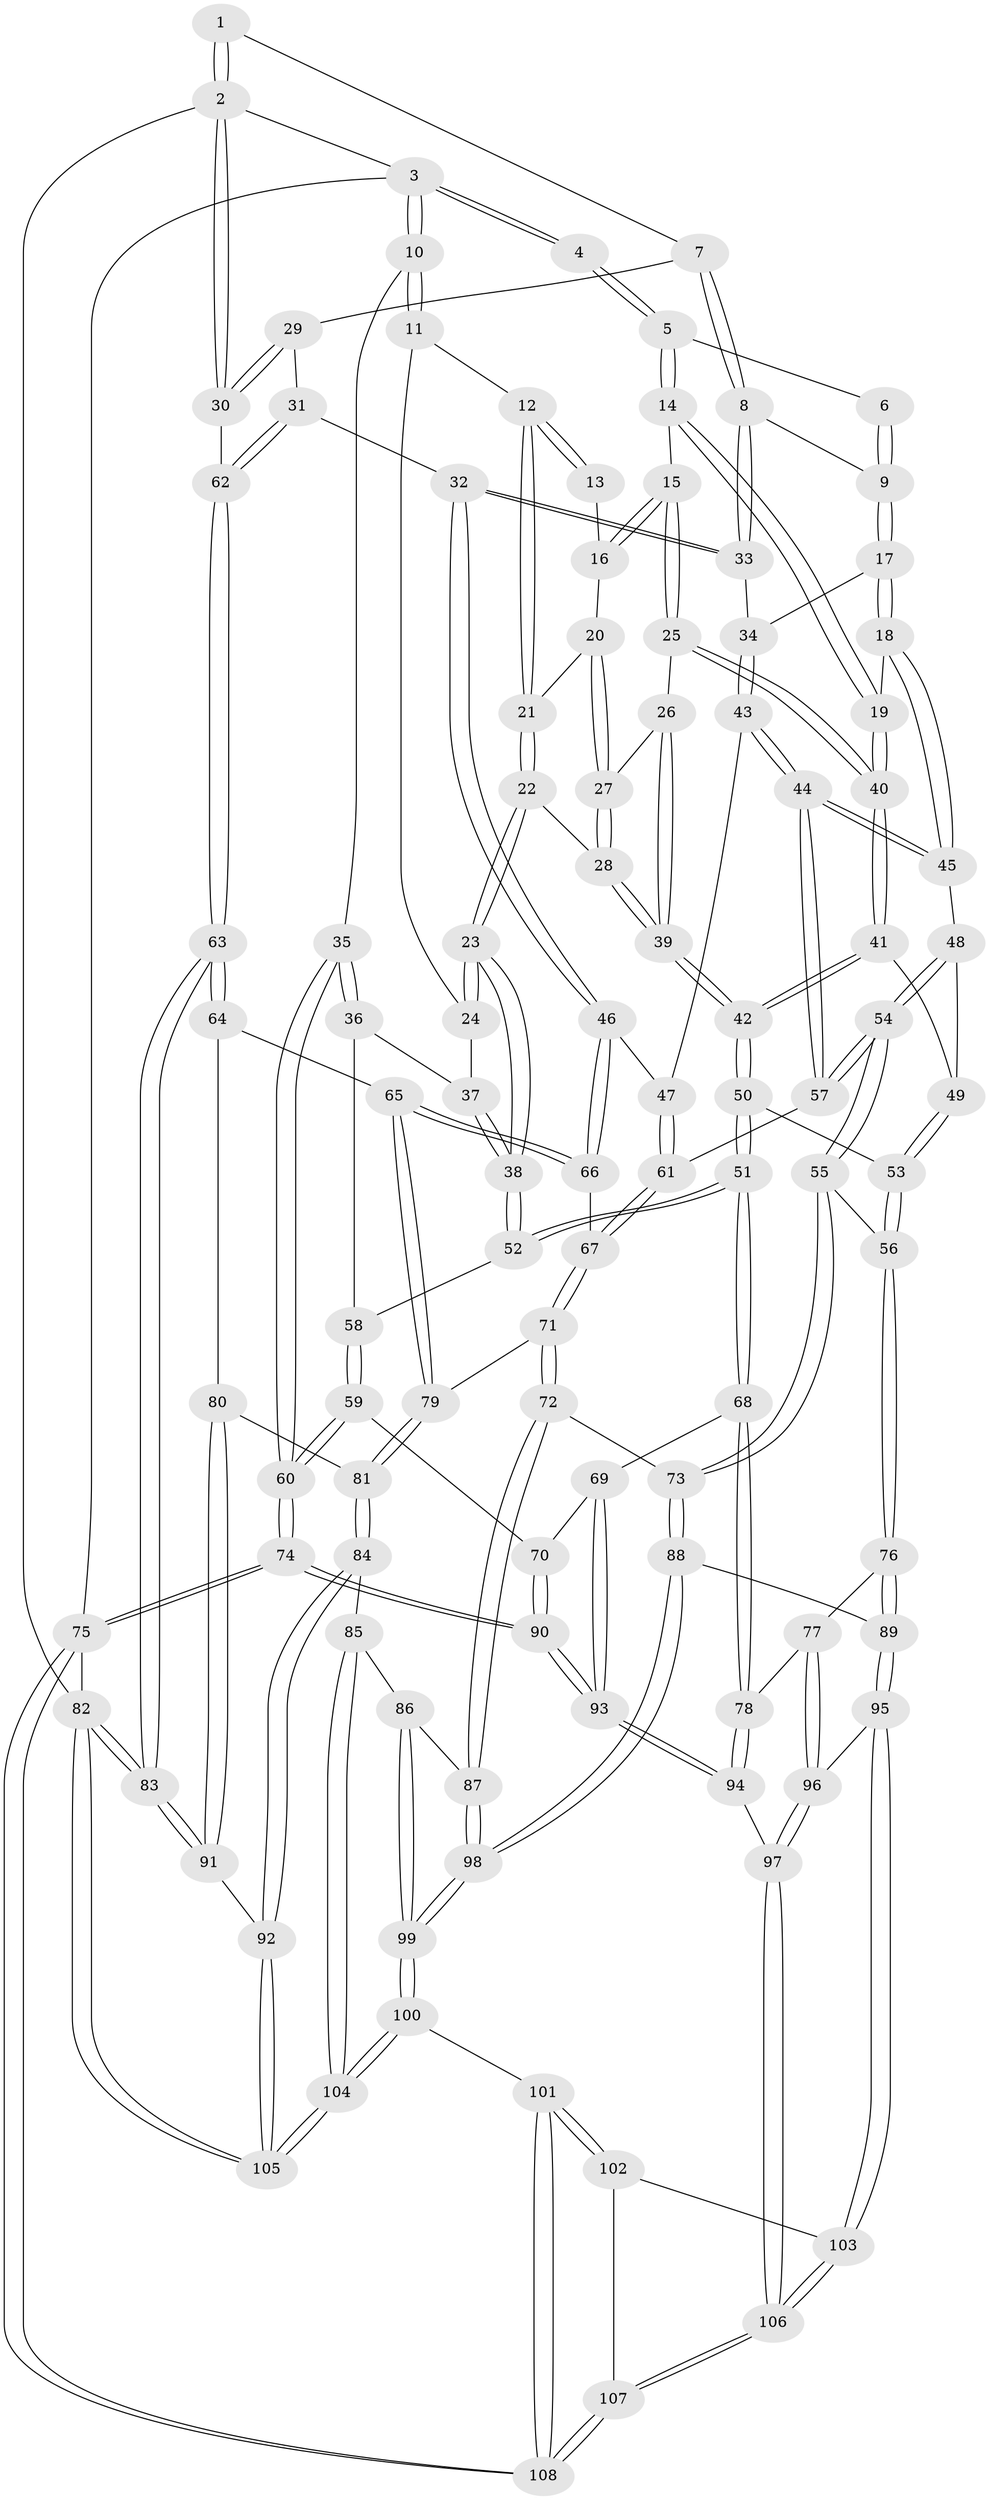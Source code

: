 // coarse degree distribution, {4: 0.28125, 3: 0.109375, 7: 0.0625, 6: 0.125, 5: 0.421875}
// Generated by graph-tools (version 1.1) at 2025/05/03/04/25 22:05:41]
// undirected, 108 vertices, 267 edges
graph export_dot {
graph [start="1"]
  node [color=gray90,style=filled];
  1 [pos="+0.8293061232595945+0"];
  2 [pos="+1+0"];
  3 [pos="+0+0"];
  4 [pos="+0.3980218391826244+0"];
  5 [pos="+0.5353311772186317+0"];
  6 [pos="+0.5706169918855185+0"];
  7 [pos="+0.8431406398374055+0.13111480829984018"];
  8 [pos="+0.8345434561939512+0.1382159441757293"];
  9 [pos="+0.6871136700044262+0.07584579010487072"];
  10 [pos="+0+0"];
  11 [pos="+0.2339440059200327+0.11656233550948387"];
  12 [pos="+0.24167225730332795+0.11511068595413981"];
  13 [pos="+0.31080053352098697+0.03387954263938119"];
  14 [pos="+0.5276303345543991+0"];
  15 [pos="+0.4634294861459492+0.19821814263495416"];
  16 [pos="+0.3603644886197432+0.10916021622803197"];
  17 [pos="+0.6369684672168865+0.2277342771227079"];
  18 [pos="+0.6201553771534679+0.2399231709824516"];
  19 [pos="+0.6176417734718179+0.2393681210830018"];
  20 [pos="+0.30636506196179736+0.1809931790746366"];
  21 [pos="+0.3033711453244513+0.18043012695749683"];
  22 [pos="+0.25442205303059506+0.28261902108262615"];
  23 [pos="+0.24422257874084768+0.28460088352846913"];
  24 [pos="+0.16229763141530068+0.21826973072723083"];
  25 [pos="+0.46351606186224836+0.20399812917628862"];
  26 [pos="+0.42893266398900104+0.21236409661003214"];
  27 [pos="+0.38705488205906996+0.20810840659417398"];
  28 [pos="+0.2785765426230468+0.29088181042002587"];
  29 [pos="+0.9177029669857301+0.12231230971140931"];
  30 [pos="+1+0"];
  31 [pos="+1+0.3069018823530196"];
  32 [pos="+0.917241485641099+0.3124378247943119"];
  33 [pos="+0.8140164752530372+0.2314026139303795"];
  34 [pos="+0.8126479231646271+0.2321581038570771"];
  35 [pos="+0+0.11929532039861686"];
  36 [pos="+0+0.22483472849171907"];
  37 [pos="+0.12015375749655756+0.22593545878651547"];
  38 [pos="+0.1923768935924936+0.39908254862696746"];
  39 [pos="+0.33322965652817527+0.3300256443837336"];
  40 [pos="+0.4858565742632721+0.22671618251088804"];
  41 [pos="+0.48097559307933335+0.2682183600887951"];
  42 [pos="+0.35079995447088647+0.3847603207841882"];
  43 [pos="+0.7621472118618761+0.33383368987938616"];
  44 [pos="+0.6699316475388168+0.371970526428475"];
  45 [pos="+0.6408277247718553+0.32026885333585026"];
  46 [pos="+0.8657011456560912+0.3932908138735585"];
  47 [pos="+0.8106955003684608+0.38795817289675716"];
  48 [pos="+0.5470909019697526+0.3628728244070053"];
  49 [pos="+0.48976449673573197+0.3363937465452599"];
  50 [pos="+0.35095932903561405+0.41642608603579906"];
  51 [pos="+0.22782504854479976+0.48350482211356716"];
  52 [pos="+0.1916007429594038+0.40223101819153745"];
  53 [pos="+0.4492806184615682+0.45274187513115804"];
  54 [pos="+0.5884102563483383+0.49014242313569967"];
  55 [pos="+0.5651387896858868+0.5326994310348381"];
  56 [pos="+0.46677306377965944+0.4760474065328268"];
  57 [pos="+0.6677226304421225+0.39540536510078245"];
  58 [pos="+0.07567288074583342+0.3592378495733305"];
  59 [pos="+0.02776658451853103+0.5267132601285875"];
  60 [pos="+0+0.5063217832146117"];
  61 [pos="+0.7537513078232835+0.4505166520405075"];
  62 [pos="+1+0.3565867002938554"];
  63 [pos="+1+0.4452518785598442"];
  64 [pos="+0.9191684571209344+0.5015080860880174"];
  65 [pos="+0.8883813404343042+0.5018823468189056"];
  66 [pos="+0.8859584170157625+0.4984747758953974"];
  67 [pos="+0.7597229790519462+0.4639292669251009"];
  68 [pos="+0.20024591201167966+0.5735528105972693"];
  69 [pos="+0.19343543789991688+0.57360619278559"];
  70 [pos="+0.10600755948759714+0.5631909343792008"];
  71 [pos="+0.7169503339185086+0.5814533110300226"];
  72 [pos="+0.6253902177331835+0.6357285938399603"];
  73 [pos="+0.5948491300451781+0.6227505465936395"];
  74 [pos="+0+1"];
  75 [pos="+0+1"];
  76 [pos="+0.30316143910483784+0.6310312996364621"];
  77 [pos="+0.2692475199714568+0.6220143352382074"];
  78 [pos="+0.22007931935558067+0.5994402611241899"];
  79 [pos="+0.8509869098863322+0.5732065533913318"];
  80 [pos="+0.9742141037250545+0.6537712531371941"];
  81 [pos="+0.8732934977879521+0.6354242218412472"];
  82 [pos="+1+1"];
  83 [pos="+1+0.7603493605204752"];
  84 [pos="+0.8180836488711779+0.7435880173053898"];
  85 [pos="+0.7903149556122728+0.7484406825912775"];
  86 [pos="+0.7429229736486757+0.7256352699700479"];
  87 [pos="+0.642579818172255+0.6601895741422902"];
  88 [pos="+0.47499255086256686+0.7018919571695885"];
  89 [pos="+0.4279569141032448+0.7144474689479581"];
  90 [pos="+0+0.8930076884985146"];
  91 [pos="+1+0.7573237690717434"];
  92 [pos="+0.9297126405176354+0.8040726359573381"];
  93 [pos="+0+0.8579977672634352"];
  94 [pos="+0.1578900348984875+0.7925667739714318"];
  95 [pos="+0.39227205518940017+0.8092611058675448"];
  96 [pos="+0.2753474225913717+0.8109369372394516"];
  97 [pos="+0.22013060053148326+0.8408391781665938"];
  98 [pos="+0.6109470888660485+0.9784968954375093"];
  99 [pos="+0.6120848230199354+0.9867378762261787"];
  100 [pos="+0.619257303137047+1"];
  101 [pos="+0.5158587049014847+1"];
  102 [pos="+0.4014113581927046+0.8608461405026128"];
  103 [pos="+0.3962126322158758+0.8453305336397501"];
  104 [pos="+0.7091267791064154+1"];
  105 [pos="+0.7483610966219012+1"];
  106 [pos="+0.23313584198925752+0.903629577581082"];
  107 [pos="+0.23006218357956926+0.9592370330998883"];
  108 [pos="+0.18111418873960797+1"];
  1 -- 2;
  1 -- 2;
  1 -- 7;
  2 -- 3;
  2 -- 30;
  2 -- 30;
  2 -- 82;
  3 -- 4;
  3 -- 4;
  3 -- 10;
  3 -- 10;
  3 -- 75;
  4 -- 5;
  4 -- 5;
  5 -- 6;
  5 -- 14;
  5 -- 14;
  6 -- 9;
  6 -- 9;
  7 -- 8;
  7 -- 8;
  7 -- 29;
  8 -- 9;
  8 -- 33;
  8 -- 33;
  9 -- 17;
  9 -- 17;
  10 -- 11;
  10 -- 11;
  10 -- 35;
  11 -- 12;
  11 -- 24;
  12 -- 13;
  12 -- 13;
  12 -- 21;
  12 -- 21;
  13 -- 16;
  14 -- 15;
  14 -- 19;
  14 -- 19;
  15 -- 16;
  15 -- 16;
  15 -- 25;
  15 -- 25;
  16 -- 20;
  17 -- 18;
  17 -- 18;
  17 -- 34;
  18 -- 19;
  18 -- 45;
  18 -- 45;
  19 -- 40;
  19 -- 40;
  20 -- 21;
  20 -- 27;
  20 -- 27;
  21 -- 22;
  21 -- 22;
  22 -- 23;
  22 -- 23;
  22 -- 28;
  23 -- 24;
  23 -- 24;
  23 -- 38;
  23 -- 38;
  24 -- 37;
  25 -- 26;
  25 -- 40;
  25 -- 40;
  26 -- 27;
  26 -- 39;
  26 -- 39;
  27 -- 28;
  27 -- 28;
  28 -- 39;
  28 -- 39;
  29 -- 30;
  29 -- 30;
  29 -- 31;
  30 -- 62;
  31 -- 32;
  31 -- 62;
  31 -- 62;
  32 -- 33;
  32 -- 33;
  32 -- 46;
  32 -- 46;
  33 -- 34;
  34 -- 43;
  34 -- 43;
  35 -- 36;
  35 -- 36;
  35 -- 60;
  35 -- 60;
  36 -- 37;
  36 -- 58;
  37 -- 38;
  37 -- 38;
  38 -- 52;
  38 -- 52;
  39 -- 42;
  39 -- 42;
  40 -- 41;
  40 -- 41;
  41 -- 42;
  41 -- 42;
  41 -- 49;
  42 -- 50;
  42 -- 50;
  43 -- 44;
  43 -- 44;
  43 -- 47;
  44 -- 45;
  44 -- 45;
  44 -- 57;
  44 -- 57;
  45 -- 48;
  46 -- 47;
  46 -- 66;
  46 -- 66;
  47 -- 61;
  47 -- 61;
  48 -- 49;
  48 -- 54;
  48 -- 54;
  49 -- 53;
  49 -- 53;
  50 -- 51;
  50 -- 51;
  50 -- 53;
  51 -- 52;
  51 -- 52;
  51 -- 68;
  51 -- 68;
  52 -- 58;
  53 -- 56;
  53 -- 56;
  54 -- 55;
  54 -- 55;
  54 -- 57;
  54 -- 57;
  55 -- 56;
  55 -- 73;
  55 -- 73;
  56 -- 76;
  56 -- 76;
  57 -- 61;
  58 -- 59;
  58 -- 59;
  59 -- 60;
  59 -- 60;
  59 -- 70;
  60 -- 74;
  60 -- 74;
  61 -- 67;
  61 -- 67;
  62 -- 63;
  62 -- 63;
  63 -- 64;
  63 -- 64;
  63 -- 83;
  63 -- 83;
  64 -- 65;
  64 -- 80;
  65 -- 66;
  65 -- 66;
  65 -- 79;
  65 -- 79;
  66 -- 67;
  67 -- 71;
  67 -- 71;
  68 -- 69;
  68 -- 78;
  68 -- 78;
  69 -- 70;
  69 -- 93;
  69 -- 93;
  70 -- 90;
  70 -- 90;
  71 -- 72;
  71 -- 72;
  71 -- 79;
  72 -- 73;
  72 -- 87;
  72 -- 87;
  73 -- 88;
  73 -- 88;
  74 -- 75;
  74 -- 75;
  74 -- 90;
  74 -- 90;
  75 -- 108;
  75 -- 108;
  75 -- 82;
  76 -- 77;
  76 -- 89;
  76 -- 89;
  77 -- 78;
  77 -- 96;
  77 -- 96;
  78 -- 94;
  78 -- 94;
  79 -- 81;
  79 -- 81;
  80 -- 81;
  80 -- 91;
  80 -- 91;
  81 -- 84;
  81 -- 84;
  82 -- 83;
  82 -- 83;
  82 -- 105;
  82 -- 105;
  83 -- 91;
  83 -- 91;
  84 -- 85;
  84 -- 92;
  84 -- 92;
  85 -- 86;
  85 -- 104;
  85 -- 104;
  86 -- 87;
  86 -- 99;
  86 -- 99;
  87 -- 98;
  87 -- 98;
  88 -- 89;
  88 -- 98;
  88 -- 98;
  89 -- 95;
  89 -- 95;
  90 -- 93;
  90 -- 93;
  91 -- 92;
  92 -- 105;
  92 -- 105;
  93 -- 94;
  93 -- 94;
  94 -- 97;
  95 -- 96;
  95 -- 103;
  95 -- 103;
  96 -- 97;
  96 -- 97;
  97 -- 106;
  97 -- 106;
  98 -- 99;
  98 -- 99;
  99 -- 100;
  99 -- 100;
  100 -- 101;
  100 -- 104;
  100 -- 104;
  101 -- 102;
  101 -- 102;
  101 -- 108;
  101 -- 108;
  102 -- 103;
  102 -- 107;
  103 -- 106;
  103 -- 106;
  104 -- 105;
  104 -- 105;
  106 -- 107;
  106 -- 107;
  107 -- 108;
  107 -- 108;
}
